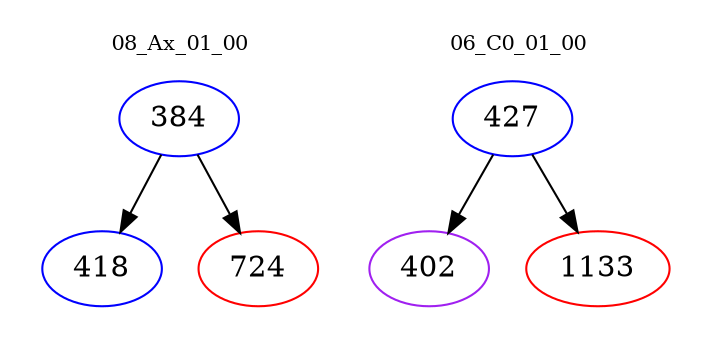 digraph{
subgraph cluster_0 {
color = white
label = "08_Ax_01_00";
fontsize=10;
T0_384 [label="384", color="blue"]
T0_384 -> T0_418 [color="black"]
T0_418 [label="418", color="blue"]
T0_384 -> T0_724 [color="black"]
T0_724 [label="724", color="red"]
}
subgraph cluster_1 {
color = white
label = "06_C0_01_00";
fontsize=10;
T1_427 [label="427", color="blue"]
T1_427 -> T1_402 [color="black"]
T1_402 [label="402", color="purple"]
T1_427 -> T1_1133 [color="black"]
T1_1133 [label="1133", color="red"]
}
}
